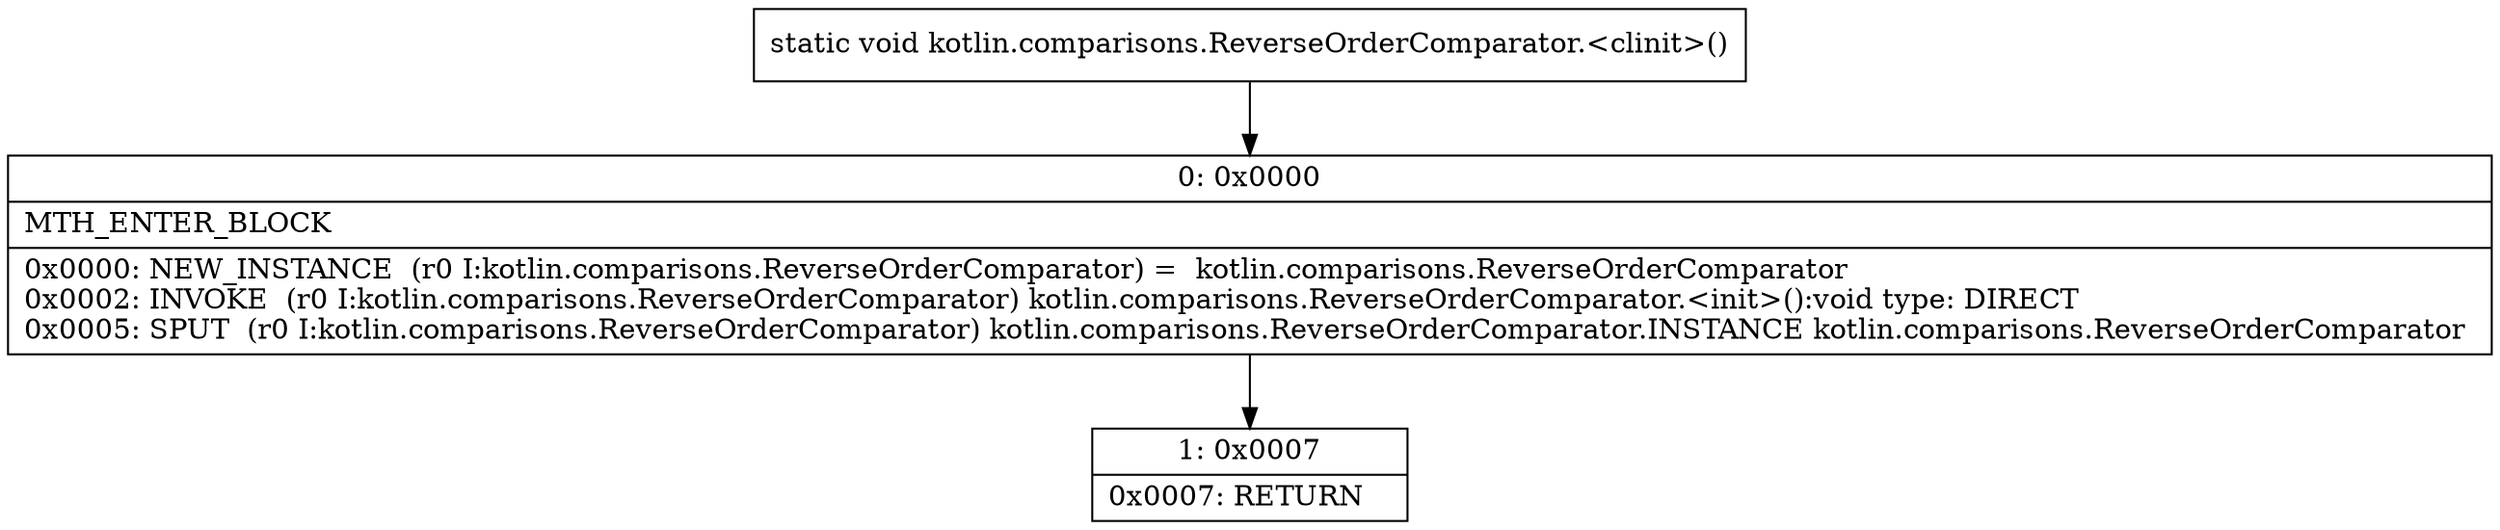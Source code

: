 digraph "CFG forkotlin.comparisons.ReverseOrderComparator.\<clinit\>()V" {
Node_0 [shape=record,label="{0\:\ 0x0000|MTH_ENTER_BLOCK\l|0x0000: NEW_INSTANCE  (r0 I:kotlin.comparisons.ReverseOrderComparator) =  kotlin.comparisons.ReverseOrderComparator \l0x0002: INVOKE  (r0 I:kotlin.comparisons.ReverseOrderComparator) kotlin.comparisons.ReverseOrderComparator.\<init\>():void type: DIRECT \l0x0005: SPUT  (r0 I:kotlin.comparisons.ReverseOrderComparator) kotlin.comparisons.ReverseOrderComparator.INSTANCE kotlin.comparisons.ReverseOrderComparator \l}"];
Node_1 [shape=record,label="{1\:\ 0x0007|0x0007: RETURN   \l}"];
MethodNode[shape=record,label="{static void kotlin.comparisons.ReverseOrderComparator.\<clinit\>() }"];
MethodNode -> Node_0;
Node_0 -> Node_1;
}

